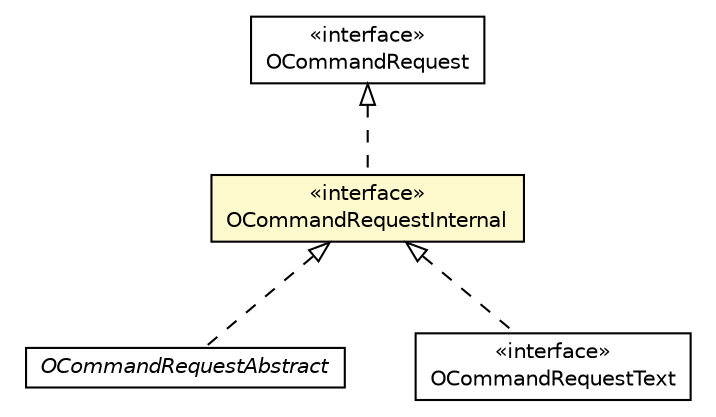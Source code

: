#!/usr/local/bin/dot
#
# Class diagram 
# Generated by UMLGraph version R5_6-24-gf6e263 (http://www.umlgraph.org/)
#

digraph G {
	edge [fontname="Helvetica",fontsize=10,labelfontname="Helvetica",labelfontsize=10];
	node [fontname="Helvetica",fontsize=10,shape=plaintext];
	nodesep=0.25;
	ranksep=0.5;
	// com.orientechnologies.orient.core.command.OCommandRequestInternal
	c2332883 [label=<<table title="com.orientechnologies.orient.core.command.OCommandRequestInternal" border="0" cellborder="1" cellspacing="0" cellpadding="2" port="p" bgcolor="lemonChiffon" href="./OCommandRequestInternal.html">
		<tr><td><table border="0" cellspacing="0" cellpadding="1">
<tr><td align="center" balign="center"> &#171;interface&#187; </td></tr>
<tr><td align="center" balign="center"> OCommandRequestInternal </td></tr>
		</table></td></tr>
		</table>>, URL="./OCommandRequestInternal.html", fontname="Helvetica", fontcolor="black", fontsize=10.0];
	// com.orientechnologies.orient.core.command.OCommandRequestAbstract
	c2332884 [label=<<table title="com.orientechnologies.orient.core.command.OCommandRequestAbstract" border="0" cellborder="1" cellspacing="0" cellpadding="2" port="p" href="./OCommandRequestAbstract.html">
		<tr><td><table border="0" cellspacing="0" cellpadding="1">
<tr><td align="center" balign="center"><font face="Helvetica-Oblique"> OCommandRequestAbstract </font></td></tr>
		</table></td></tr>
		</table>>, URL="./OCommandRequestAbstract.html", fontname="Helvetica", fontcolor="black", fontsize=10.0];
	// com.orientechnologies.orient.core.command.OCommandRequestText
	c2332892 [label=<<table title="com.orientechnologies.orient.core.command.OCommandRequestText" border="0" cellborder="1" cellspacing="0" cellpadding="2" port="p" href="./OCommandRequestText.html">
		<tr><td><table border="0" cellspacing="0" cellpadding="1">
<tr><td align="center" balign="center"> &#171;interface&#187; </td></tr>
<tr><td align="center" balign="center"> OCommandRequestText </td></tr>
		</table></td></tr>
		</table>>, URL="./OCommandRequestText.html", fontname="Helvetica", fontcolor="black", fontsize=10.0];
	// com.orientechnologies.orient.core.command.OCommandRequest
	c2332899 [label=<<table title="com.orientechnologies.orient.core.command.OCommandRequest" border="0" cellborder="1" cellspacing="0" cellpadding="2" port="p" href="./OCommandRequest.html">
		<tr><td><table border="0" cellspacing="0" cellpadding="1">
<tr><td align="center" balign="center"> &#171;interface&#187; </td></tr>
<tr><td align="center" balign="center"> OCommandRequest </td></tr>
		</table></td></tr>
		</table>>, URL="./OCommandRequest.html", fontname="Helvetica", fontcolor="black", fontsize=10.0];
	//com.orientechnologies.orient.core.command.OCommandRequestInternal implements com.orientechnologies.orient.core.command.OCommandRequest
	c2332899:p -> c2332883:p [dir=back,arrowtail=empty,style=dashed];
	//com.orientechnologies.orient.core.command.OCommandRequestAbstract implements com.orientechnologies.orient.core.command.OCommandRequestInternal
	c2332883:p -> c2332884:p [dir=back,arrowtail=empty,style=dashed];
	//com.orientechnologies.orient.core.command.OCommandRequestText implements com.orientechnologies.orient.core.command.OCommandRequestInternal
	c2332883:p -> c2332892:p [dir=back,arrowtail=empty,style=dashed];
}

